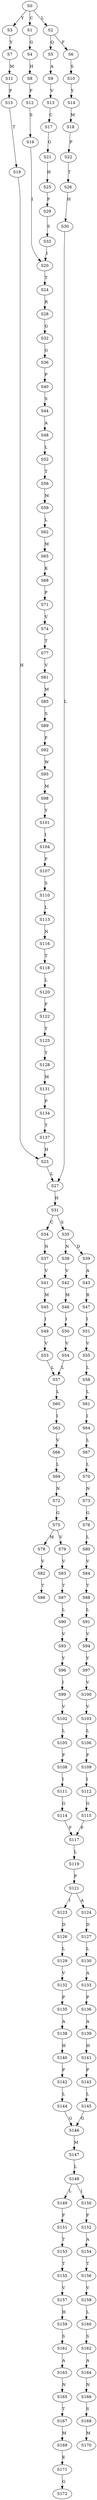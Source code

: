strict digraph  {
	S0 -> S1 [ label = C ];
	S0 -> S2 [ label = L ];
	S0 -> S3 [ label = Y ];
	S1 -> S4 [ label = G ];
	S2 -> S5 [ label = Q ];
	S2 -> S6 [ label = F ];
	S3 -> S7 [ label = Y ];
	S4 -> S8 [ label = H ];
	S5 -> S9 [ label = A ];
	S6 -> S10 [ label = S ];
	S7 -> S11 [ label = M ];
	S8 -> S12 [ label = F ];
	S9 -> S13 [ label = V ];
	S10 -> S14 [ label = Y ];
	S11 -> S15 [ label = P ];
	S12 -> S16 [ label = S ];
	S13 -> S17 [ label = C ];
	S14 -> S18 [ label = M ];
	S15 -> S19 [ label = T ];
	S16 -> S20 [ label = I ];
	S17 -> S21 [ label = G ];
	S18 -> S22 [ label = P ];
	S19 -> S23 [ label = H ];
	S20 -> S24 [ label = T ];
	S21 -> S25 [ label = H ];
	S22 -> S26 [ label = T ];
	S23 -> S27 [ label = L ];
	S24 -> S28 [ label = R ];
	S25 -> S29 [ label = F ];
	S26 -> S30 [ label = H ];
	S27 -> S31 [ label = H ];
	S28 -> S32 [ label = G ];
	S29 -> S33 [ label = S ];
	S30 -> S27 [ label = L ];
	S31 -> S34 [ label = C ];
	S31 -> S35 [ label = S ];
	S32 -> S36 [ label = G ];
	S33 -> S20 [ label = I ];
	S34 -> S37 [ label = N ];
	S35 -> S38 [ label = N ];
	S35 -> S39 [ label = D ];
	S36 -> S40 [ label = P ];
	S37 -> S41 [ label = V ];
	S38 -> S42 [ label = V ];
	S39 -> S43 [ label = A ];
	S40 -> S44 [ label = S ];
	S41 -> S45 [ label = M ];
	S42 -> S46 [ label = M ];
	S43 -> S47 [ label = R ];
	S44 -> S48 [ label = A ];
	S45 -> S49 [ label = I ];
	S46 -> S50 [ label = I ];
	S47 -> S51 [ label = I ];
	S48 -> S52 [ label = L ];
	S49 -> S53 [ label = V ];
	S50 -> S54 [ label = V ];
	S51 -> S55 [ label = V ];
	S52 -> S56 [ label = T ];
	S53 -> S57 [ label = L ];
	S54 -> S57 [ label = L ];
	S55 -> S58 [ label = L ];
	S56 -> S59 [ label = M ];
	S57 -> S60 [ label = L ];
	S58 -> S61 [ label = L ];
	S59 -> S62 [ label = L ];
	S60 -> S63 [ label = I ];
	S61 -> S64 [ label = I ];
	S62 -> S65 [ label = M ];
	S63 -> S66 [ label = V ];
	S64 -> S67 [ label = L ];
	S65 -> S68 [ label = K ];
	S66 -> S69 [ label = L ];
	S67 -> S70 [ label = L ];
	S68 -> S71 [ label = P ];
	S69 -> S72 [ label = N ];
	S70 -> S73 [ label = N ];
	S71 -> S74 [ label = V ];
	S72 -> S75 [ label = G ];
	S73 -> S76 [ label = G ];
	S74 -> S77 [ label = T ];
	S75 -> S78 [ label = M ];
	S75 -> S79 [ label = V ];
	S76 -> S80 [ label = L ];
	S77 -> S81 [ label = V ];
	S78 -> S82 [ label = V ];
	S79 -> S83 [ label = V ];
	S80 -> S84 [ label = V ];
	S81 -> S85 [ label = M ];
	S82 -> S86 [ label = T ];
	S83 -> S87 [ label = T ];
	S84 -> S88 [ label = T ];
	S85 -> S89 [ label = S ];
	S87 -> S90 [ label = L ];
	S88 -> S91 [ label = L ];
	S89 -> S92 [ label = F ];
	S90 -> S93 [ label = V ];
	S91 -> S94 [ label = V ];
	S92 -> S95 [ label = W ];
	S93 -> S96 [ label = Y ];
	S94 -> S97 [ label = Y ];
	S95 -> S98 [ label = M ];
	S96 -> S99 [ label = I ];
	S97 -> S100 [ label = V ];
	S98 -> S101 [ label = Y ];
	S99 -> S102 [ label = V ];
	S100 -> S103 [ label = V ];
	S101 -> S104 [ label = I ];
	S102 -> S105 [ label = L ];
	S103 -> S106 [ label = L ];
	S104 -> S107 [ label = F ];
	S105 -> S108 [ label = F ];
	S106 -> S109 [ label = F ];
	S107 -> S110 [ label = S ];
	S108 -> S111 [ label = I ];
	S109 -> S112 [ label = I ];
	S110 -> S113 [ label = L ];
	S111 -> S114 [ label = G ];
	S112 -> S115 [ label = G ];
	S113 -> S116 [ label = N ];
	S114 -> S117 [ label = F ];
	S115 -> S117 [ label = F ];
	S116 -> S118 [ label = T ];
	S117 -> S119 [ label = L ];
	S118 -> S120 [ label = L ];
	S119 -> S121 [ label = P ];
	S120 -> S122 [ label = F ];
	S121 -> S123 [ label = I ];
	S121 -> S124 [ label = A ];
	S122 -> S125 [ label = Y ];
	S123 -> S126 [ label = D ];
	S124 -> S127 [ label = D ];
	S125 -> S128 [ label = Y ];
	S126 -> S129 [ label = L ];
	S127 -> S130 [ label = L ];
	S128 -> S131 [ label = M ];
	S129 -> S132 [ label = V ];
	S130 -> S133 [ label = A ];
	S131 -> S134 [ label = P ];
	S132 -> S135 [ label = P ];
	S133 -> S136 [ label = P ];
	S134 -> S137 [ label = T ];
	S135 -> S138 [ label = A ];
	S136 -> S139 [ label = A ];
	S137 -> S23 [ label = H ];
	S138 -> S140 [ label = H ];
	S139 -> S141 [ label = H ];
	S140 -> S142 [ label = P ];
	S141 -> S143 [ label = P ];
	S142 -> S144 [ label = L ];
	S143 -> S145 [ label = L ];
	S144 -> S146 [ label = G ];
	S145 -> S146 [ label = G ];
	S146 -> S147 [ label = M ];
	S147 -> S148 [ label = L ];
	S148 -> S149 [ label = L ];
	S148 -> S150 [ label = I ];
	S149 -> S151 [ label = F ];
	S150 -> S152 [ label = F ];
	S151 -> S153 [ label = T ];
	S152 -> S154 [ label = A ];
	S153 -> S155 [ label = T ];
	S154 -> S156 [ label = T ];
	S155 -> S157 [ label = V ];
	S156 -> S158 [ label = V ];
	S157 -> S159 [ label = H ];
	S158 -> S160 [ label = L ];
	S159 -> S161 [ label = S ];
	S160 -> S162 [ label = S ];
	S161 -> S163 [ label = A ];
	S162 -> S164 [ label = A ];
	S163 -> S165 [ label = N ];
	S164 -> S166 [ label = N ];
	S165 -> S167 [ label = T ];
	S166 -> S168 [ label = S ];
	S167 -> S169 [ label = M ];
	S168 -> S170 [ label = M ];
	S169 -> S171 [ label = E ];
	S171 -> S172 [ label = G ];
}
